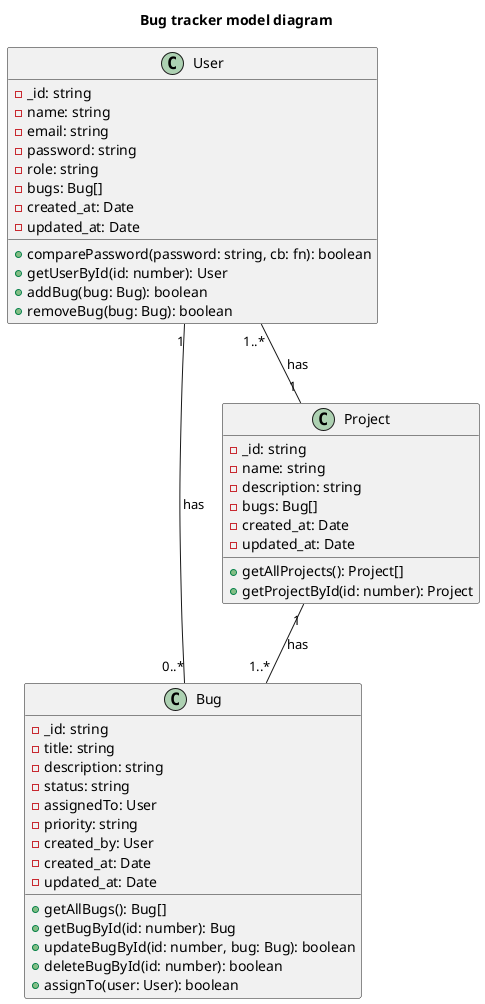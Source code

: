 @startuml

title Bug tracker model diagram

class User {
    - _id: string
    - name: string
    - email: string
    - password: string
    - role: string
    - bugs: Bug[]
    - created_at: Date
    - updated_at: Date
    + comparePassword(password: string, cb: fn): boolean
    + getUserById(id: number): User
    + addBug(bug: Bug): boolean
    + removeBug(bug: Bug): boolean
}

class Bug {
    - _id: string
    - title: string
    - description: string
    - status: string
    - assignedTo: User
    - priority: string
    - created_by: User
    - created_at: Date
    - updated_at: Date
    + getAllBugs(): Bug[]
    + getBugById(id: number): Bug
    + updateBugById(id: number, bug: Bug): boolean
    + deleteBugById(id: number): boolean
    + assignTo(user: User): boolean
}

class Project {
    - _id: string
    - name: string
    - description: string
    - bugs: Bug[]
    - created_at: Date
    - updated_at: Date
    + getAllProjects(): Project[]
    + getProjectById(id: number): Project
}

User "1" -- "0..*" Bug : has

Project "1" -- "1..*" Bug : has

User "1..*" -- "1" Project : has


@enduml
